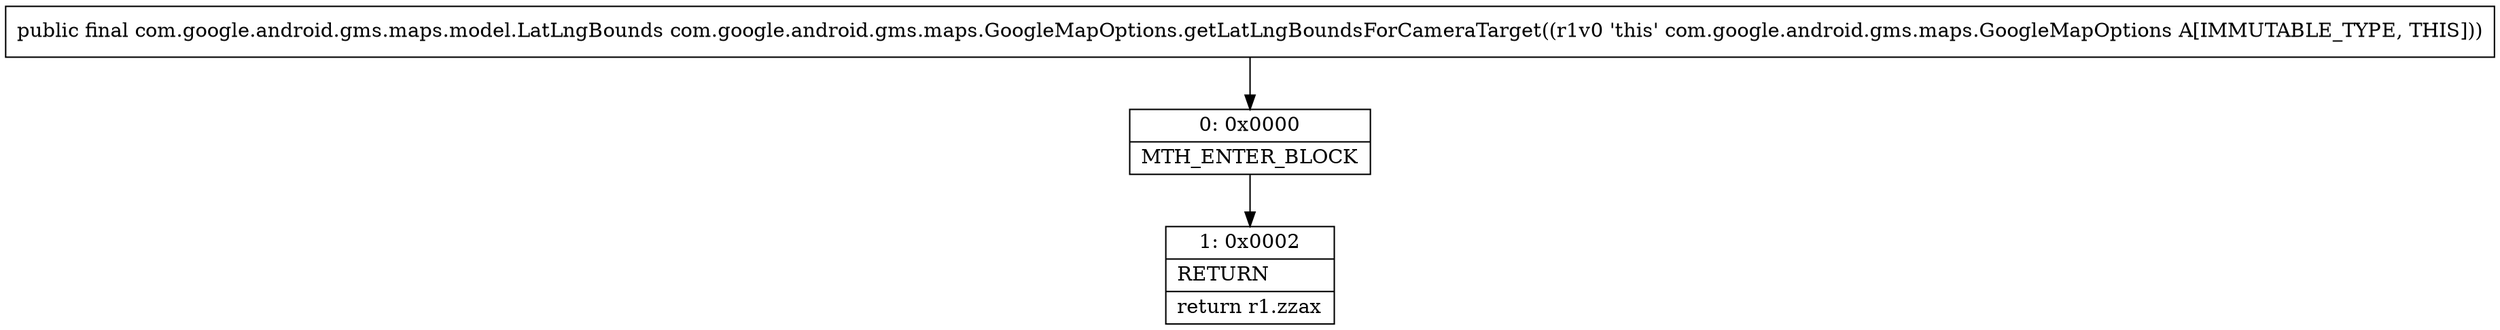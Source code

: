 digraph "CFG forcom.google.android.gms.maps.GoogleMapOptions.getLatLngBoundsForCameraTarget()Lcom\/google\/android\/gms\/maps\/model\/LatLngBounds;" {
Node_0 [shape=record,label="{0\:\ 0x0000|MTH_ENTER_BLOCK\l}"];
Node_1 [shape=record,label="{1\:\ 0x0002|RETURN\l|return r1.zzax\l}"];
MethodNode[shape=record,label="{public final com.google.android.gms.maps.model.LatLngBounds com.google.android.gms.maps.GoogleMapOptions.getLatLngBoundsForCameraTarget((r1v0 'this' com.google.android.gms.maps.GoogleMapOptions A[IMMUTABLE_TYPE, THIS])) }"];
MethodNode -> Node_0;
Node_0 -> Node_1;
}

